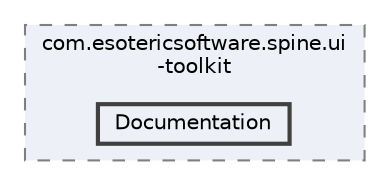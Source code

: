 digraph "external/spine-runtimes/spine-unity/Modules/com.esotericsoftware.spine.ui-toolkit/Documentation"
{
 // LATEX_PDF_SIZE
  bgcolor="transparent";
  edge [fontname=Helvetica,fontsize=10,labelfontname=Helvetica,labelfontsize=10];
  node [fontname=Helvetica,fontsize=10,shape=box,height=0.2,width=0.4];
  compound=true
  subgraph clusterdir_c0c8b51df7c018be6cb14bee24b8a78d {
    graph [ bgcolor="#edf0f7", pencolor="grey50", label="com.esotericsoftware.spine.ui\l-toolkit", fontname=Helvetica,fontsize=10 style="filled,dashed", URL="dir_c0c8b51df7c018be6cb14bee24b8a78d.html",tooltip=""]
  dir_e03552306baf59b175452558ad00f11e [label="Documentation", fillcolor="#edf0f7", color="grey25", style="filled,bold", URL="dir_e03552306baf59b175452558ad00f11e.html",tooltip=""];
  }
}
